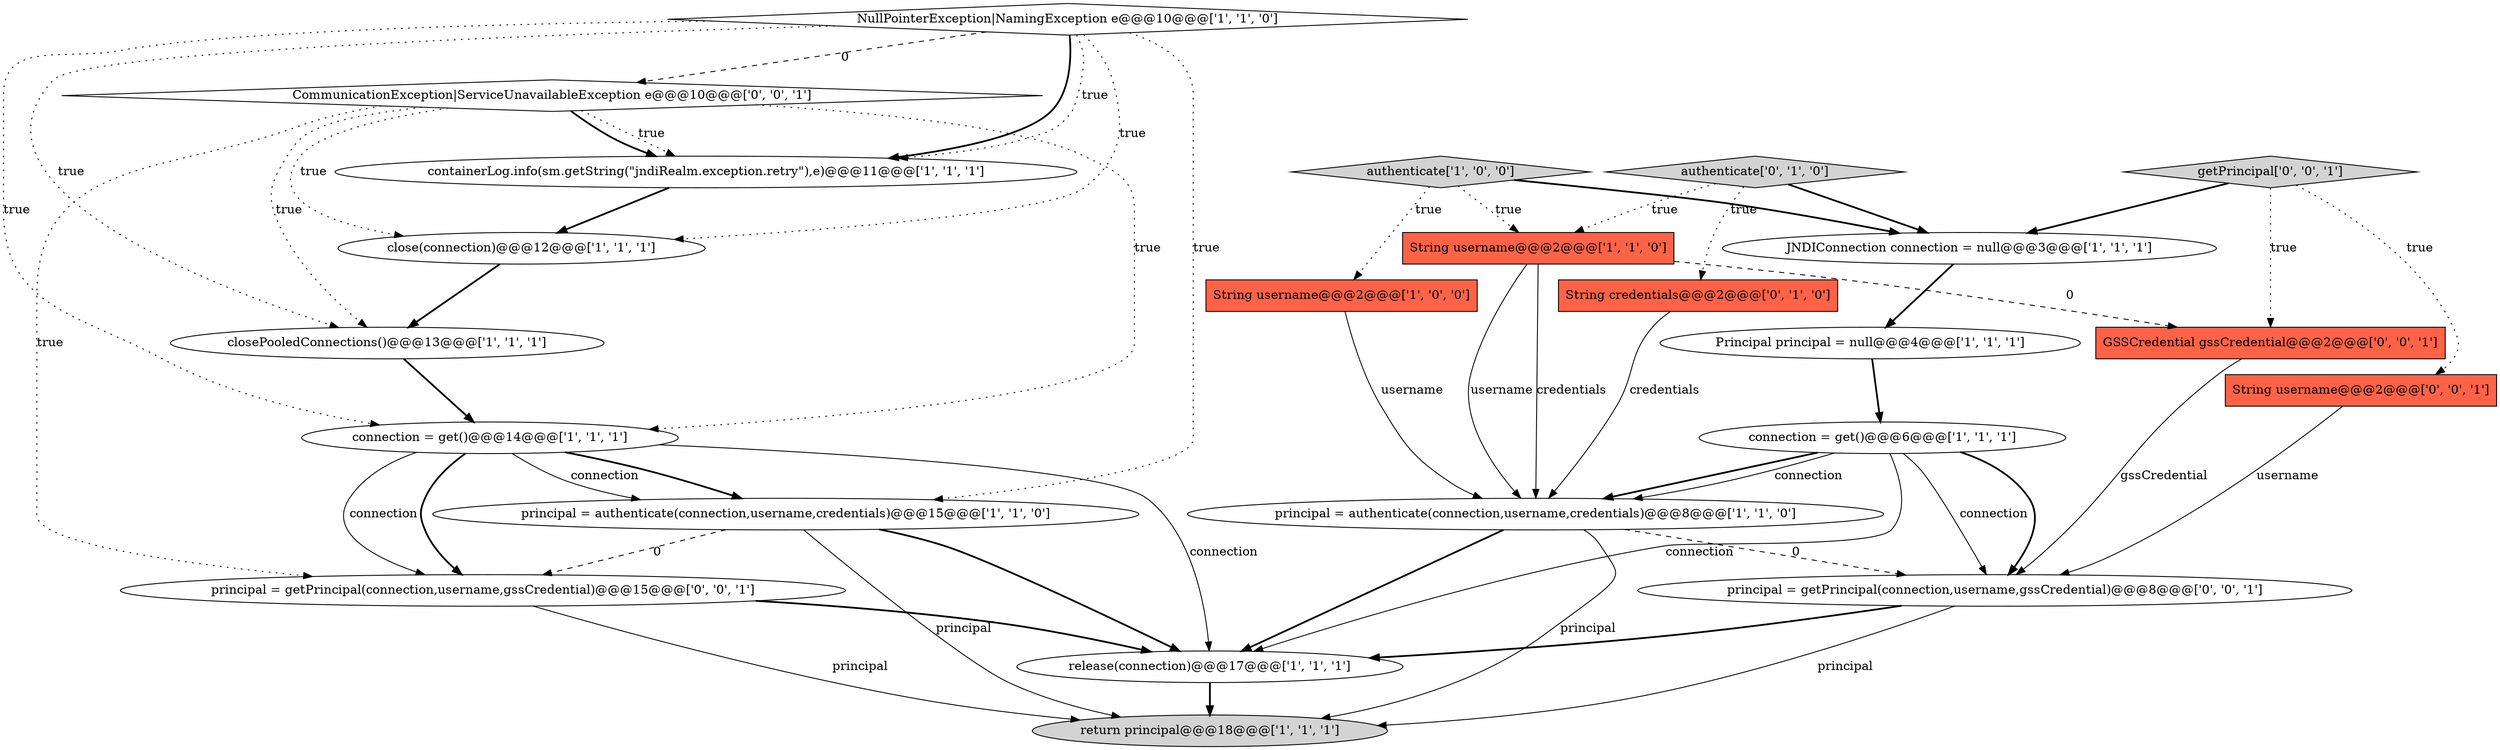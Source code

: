digraph {
22 [style = filled, label = "GSSCredential gssCredential@@@2@@@['0', '0', '1']", fillcolor = tomato, shape = box image = "AAA0AAABBB3BBB"];
16 [style = filled, label = "String credentials@@@2@@@['0', '1', '0']", fillcolor = tomato, shape = box image = "AAA0AAABBB2BBB"];
17 [style = filled, label = "principal = getPrincipal(connection,username,gssCredential)@@@15@@@['0', '0', '1']", fillcolor = white, shape = ellipse image = "AAA0AAABBB3BBB"];
12 [style = filled, label = "connection = get()@@@14@@@['1', '1', '1']", fillcolor = white, shape = ellipse image = "AAA0AAABBB1BBB"];
18 [style = filled, label = "String username@@@2@@@['0', '0', '1']", fillcolor = tomato, shape = box image = "AAA0AAABBB3BBB"];
4 [style = filled, label = "closePooledConnections()@@@13@@@['1', '1', '1']", fillcolor = white, shape = ellipse image = "AAA0AAABBB1BBB"];
8 [style = filled, label = "String username@@@2@@@['1', '1', '0']", fillcolor = tomato, shape = box image = "AAA0AAABBB1BBB"];
5 [style = filled, label = "release(connection)@@@17@@@['1', '1', '1']", fillcolor = white, shape = ellipse image = "AAA0AAABBB1BBB"];
19 [style = filled, label = "principal = getPrincipal(connection,username,gssCredential)@@@8@@@['0', '0', '1']", fillcolor = white, shape = ellipse image = "AAA0AAABBB3BBB"];
14 [style = filled, label = "principal = authenticate(connection,username,credentials)@@@15@@@['1', '1', '0']", fillcolor = white, shape = ellipse image = "AAA0AAABBB1BBB"];
0 [style = filled, label = "return principal@@@18@@@['1', '1', '1']", fillcolor = lightgray, shape = ellipse image = "AAA0AAABBB1BBB"];
21 [style = filled, label = "getPrincipal['0', '0', '1']", fillcolor = lightgray, shape = diamond image = "AAA0AAABBB3BBB"];
3 [style = filled, label = "close(connection)@@@12@@@['1', '1', '1']", fillcolor = white, shape = ellipse image = "AAA0AAABBB1BBB"];
7 [style = filled, label = "NullPointerException|NamingException e@@@10@@@['1', '1', '0']", fillcolor = white, shape = diamond image = "AAA0AAABBB1BBB"];
6 [style = filled, label = "connection = get()@@@6@@@['1', '1', '1']", fillcolor = white, shape = ellipse image = "AAA0AAABBB1BBB"];
2 [style = filled, label = "principal = authenticate(connection,username,credentials)@@@8@@@['1', '1', '0']", fillcolor = white, shape = ellipse image = "AAA0AAABBB1BBB"];
20 [style = filled, label = "CommunicationException|ServiceUnavailableException e@@@10@@@['0', '0', '1']", fillcolor = white, shape = diamond image = "AAA0AAABBB3BBB"];
9 [style = filled, label = "authenticate['1', '0', '0']", fillcolor = lightgray, shape = diamond image = "AAA0AAABBB1BBB"];
10 [style = filled, label = "JNDIConnection connection = null@@@3@@@['1', '1', '1']", fillcolor = white, shape = ellipse image = "AAA0AAABBB1BBB"];
13 [style = filled, label = "Principal principal = null@@@4@@@['1', '1', '1']", fillcolor = white, shape = ellipse image = "AAA0AAABBB1BBB"];
11 [style = filled, label = "containerLog.info(sm.getString(\"jndiRealm.exception.retry\"),e)@@@11@@@['1', '1', '1']", fillcolor = white, shape = ellipse image = "AAA0AAABBB1BBB"];
15 [style = filled, label = "authenticate['0', '1', '0']", fillcolor = lightgray, shape = diamond image = "AAA0AAABBB2BBB"];
1 [style = filled, label = "String username@@@2@@@['1', '0', '0']", fillcolor = tomato, shape = box image = "AAA0AAABBB1BBB"];
8->2 [style = solid, label="credentials"];
14->5 [style = bold, label=""];
20->3 [style = dotted, label="true"];
11->3 [style = bold, label=""];
9->8 [style = dotted, label="true"];
6->5 [style = solid, label="connection"];
7->4 [style = dotted, label="true"];
19->5 [style = bold, label=""];
21->18 [style = dotted, label="true"];
2->5 [style = bold, label=""];
12->14 [style = bold, label=""];
7->20 [style = dashed, label="0"];
7->12 [style = dotted, label="true"];
12->14 [style = solid, label="connection"];
13->6 [style = bold, label=""];
9->1 [style = dotted, label="true"];
21->22 [style = dotted, label="true"];
20->17 [style = dotted, label="true"];
14->17 [style = dashed, label="0"];
6->19 [style = solid, label="connection"];
6->19 [style = bold, label=""];
7->11 [style = bold, label=""];
1->2 [style = solid, label="username"];
21->10 [style = bold, label=""];
6->2 [style = bold, label=""];
7->11 [style = dotted, label="true"];
15->8 [style = dotted, label="true"];
20->12 [style = dotted, label="true"];
2->19 [style = dashed, label="0"];
5->0 [style = bold, label=""];
12->17 [style = bold, label=""];
19->0 [style = solid, label="principal"];
10->13 [style = bold, label=""];
6->2 [style = solid, label="connection"];
12->17 [style = solid, label="connection"];
16->2 [style = solid, label="credentials"];
7->14 [style = dotted, label="true"];
18->19 [style = solid, label="username"];
20->4 [style = dotted, label="true"];
4->12 [style = bold, label=""];
17->0 [style = solid, label="principal"];
14->0 [style = solid, label="principal"];
22->19 [style = solid, label="gssCredential"];
15->16 [style = dotted, label="true"];
8->2 [style = solid, label="username"];
8->22 [style = dashed, label="0"];
2->0 [style = solid, label="principal"];
12->5 [style = solid, label="connection"];
15->10 [style = bold, label=""];
3->4 [style = bold, label=""];
17->5 [style = bold, label=""];
7->3 [style = dotted, label="true"];
20->11 [style = dotted, label="true"];
9->10 [style = bold, label=""];
20->11 [style = bold, label=""];
}
